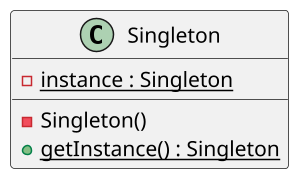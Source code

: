 @startuml
scale 1.5

class Singleton {
    - {static} instance : Singleton
    - Singleton()
    + {static} getInstance() : Singleton
}

@enduml
